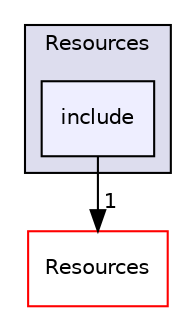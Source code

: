 digraph "include" {
  compound=true
  node [ fontsize="10", fontname="Helvetica"];
  edge [ labelfontsize="10", labelfontname="Helvetica"];
  subgraph clusterdir_5d7c6f6db18e60e39633f445f8be697c {
    graph [ bgcolor="#ddddee", pencolor="black", label="Resources" fontname="Helvetica", fontsize="10", URL="dir_5d7c6f6db18e60e39633f445f8be697c.html"]
  dir_fdbb26d364adda535ca8980b8f553b87 [shape=box, label="include", style="filled", fillcolor="#eeeeff", pencolor="black", URL="dir_fdbb26d364adda535ca8980b8f553b87.html"];
  }
  dir_bde32bf976401edbce144c1ca78437b0 [shape=box label="Resources" fillcolor="white" style="filled" color="red" URL="dir_bde32bf976401edbce144c1ca78437b0.html"];
  dir_fdbb26d364adda535ca8980b8f553b87->dir_bde32bf976401edbce144c1ca78437b0 [headlabel="1", labeldistance=1.5 headhref="dir_000018_000019.html"];
}

